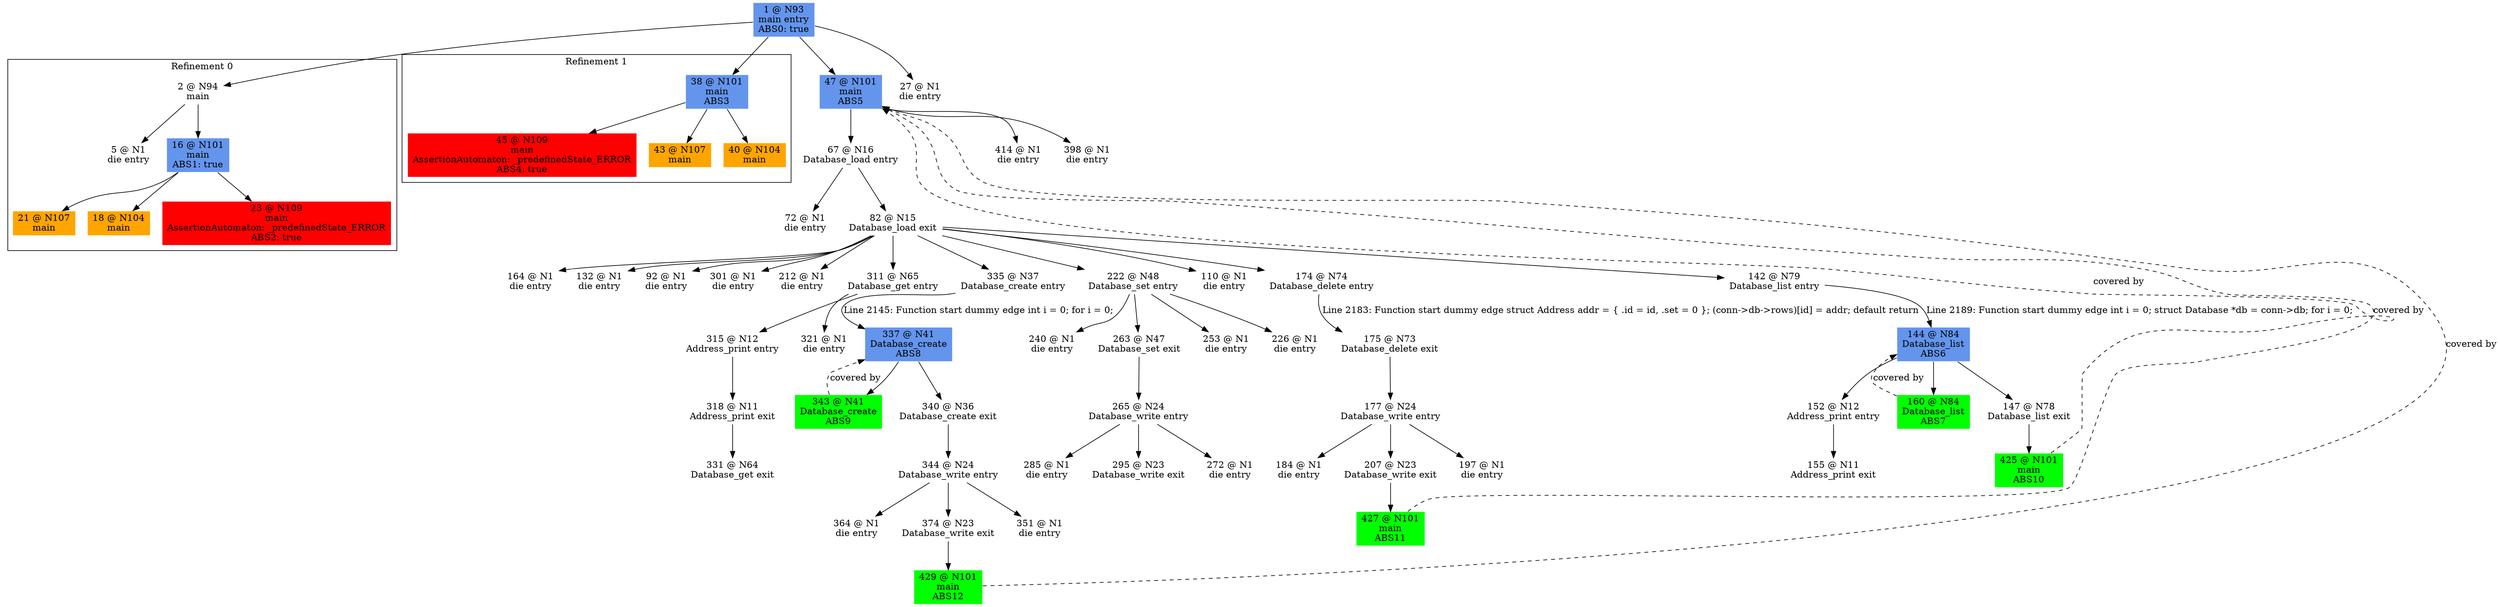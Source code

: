 digraph ARG {
node [style="filled" shape="box" color="white"]
subgraph cluster_0 {
label="Refinement 0"
2 [label="2 @ N94\nmain" id="2"]
5 [label="5 @ N1\ndie entry" id="5"]
16 [fillcolor="cornflowerblue" label="16 @ N101\nmain\nABS1: true" id="16"]
21 [fillcolor="orange" label="21 @ N107\nmain" id="21"]
18 [fillcolor="orange" label="18 @ N104\nmain" id="18"]
23 [fillcolor="red" label="23 @ N109\nmain\nAssertionAutomaton: _predefinedState_ERROR\nABS2: true" id="23"]
2 -> 16 []
2 -> 5 []
16 -> 23 []
16 -> 18 []
16 -> 21 []
}
1 -> 2
subgraph cluster_1 {
label="Refinement 1"
38 [fillcolor="cornflowerblue" label="38 @ N101\nmain\nABS3" id="38"]
45 [fillcolor="red" label="45 @ N109\nmain\nAssertionAutomaton: _predefinedState_ERROR\nABS4: true" id="45"]
43 [fillcolor="orange" label="43 @ N107\nmain" id="43"]
40 [fillcolor="orange" label="40 @ N104\nmain" id="40"]
38 -> 40 []
38 -> 43 []
38 -> 45 []
}
1 -> 38
1 [fillcolor="cornflowerblue" label="1 @ N93\nmain entry\nABS0: true" id="1"]
47 [fillcolor="cornflowerblue" label="47 @ N101\nmain\nABS5" id="47"]
67 [label="67 @ N16\nDatabase_load entry" id="67"]
72 [label="72 @ N1\ndie entry" id="72"]
82 [label="82 @ N15\nDatabase_load exit" id="82"]
311 [label="311 @ N65\nDatabase_get entry" id="311"]
321 [label="321 @ N1\ndie entry" id="321"]
315 [label="315 @ N12\nAddress_print entry" id="315"]
318 [label="318 @ N11\nAddress_print exit" id="318"]
331 [label="331 @ N64\nDatabase_get exit" id="331"]
335 [label="335 @ N37\nDatabase_create entry" id="335"]
337 [fillcolor="cornflowerblue" label="337 @ N41\nDatabase_create\nABS8" id="337"]
343 [fillcolor="green" label="343 @ N41\nDatabase_create\nABS9" id="343"]
340 [label="340 @ N36\nDatabase_create exit" id="340"]
344 [label="344 @ N24\nDatabase_write entry" id="344"]
351 [label="351 @ N1\ndie entry" id="351"]
364 [label="364 @ N1\ndie entry" id="364"]
374 [label="374 @ N23\nDatabase_write exit" id="374"]
429 [fillcolor="green" label="429 @ N101\nmain\nABS12" id="429"]
222 [label="222 @ N48\nDatabase_set entry" id="222"]
226 [label="226 @ N1\ndie entry" id="226"]
240 [label="240 @ N1\ndie entry" id="240"]
253 [label="253 @ N1\ndie entry" id="253"]
263 [label="263 @ N47\nDatabase_set exit" id="263"]
265 [label="265 @ N24\nDatabase_write entry" id="265"]
295 [label="295 @ N23\nDatabase_write exit" id="295"]
272 [label="272 @ N1\ndie entry" id="272"]
285 [label="285 @ N1\ndie entry" id="285"]
110 [label="110 @ N1\ndie entry" id="110"]
174 [label="174 @ N74\nDatabase_delete entry" id="174"]
175 [label="175 @ N73\nDatabase_delete exit" id="175"]
177 [label="177 @ N24\nDatabase_write entry" id="177"]
184 [label="184 @ N1\ndie entry" id="184"]
207 [label="207 @ N23\nDatabase_write exit" id="207"]
427 [fillcolor="green" label="427 @ N101\nmain\nABS11" id="427"]
197 [label="197 @ N1\ndie entry" id="197"]
142 [label="142 @ N79\nDatabase_list entry" id="142"]
144 [fillcolor="cornflowerblue" label="144 @ N84\nDatabase_list\nABS6" id="144"]
147 [label="147 @ N78\nDatabase_list exit" id="147"]
425 [fillcolor="green" label="425 @ N101\nmain\nABS10" id="425"]
152 [label="152 @ N12\nAddress_print entry" id="152"]
155 [label="155 @ N11\nAddress_print exit" id="155"]
160 [fillcolor="green" label="160 @ N84\nDatabase_list\nABS7" id="160"]
164 [label="164 @ N1\ndie entry" id="164"]
132 [label="132 @ N1\ndie entry" id="132"]
92 [label="92 @ N1\ndie entry" id="92"]
301 [label="301 @ N1\ndie entry" id="301"]
212 [label="212 @ N1\ndie entry" id="212"]
414 [label="414 @ N1\ndie entry" id="414"]
398 [label="398 @ N1\ndie entry" id="398"]
27 [label="27 @ N1\ndie entry" id="27"]
1 -> 27 []
1 -> 47 []
425 -> 47 [style="dashed" weight="0" label="covered by"]
427 -> 47 [style="dashed" weight="0" label="covered by"]
429 -> 47 [style="dashed" weight="0" label="covered by"]
47 -> 398 []
47 -> 414 []
47 -> 67 []
67 -> 82 []
67 -> 72 []
82 -> 212 []
82 -> 301 []
82 -> 92 []
82 -> 132 []
82 -> 164 []
82 -> 142 []
82 -> 174 []
82 -> 110 []
82 -> 222 []
82 -> 335 []
82 -> 311 []
311 -> 315 []
311 -> 321 []
315 -> 318 []
318 -> 331 []
335 -> 337 [label="Line 2145: Function start dummy edge int i = 0; for i = 0;" id="335 -> 337"]
343 -> 337 [style="dashed" weight="0" label="covered by"]
337 -> 340 []
337 -> 343 []
340 -> 344 []
344 -> 374 []
344 -> 364 []
344 -> 351 []
374 -> 429 []
222 -> 263 []
222 -> 253 []
222 -> 240 []
222 -> 226 []
263 -> 265 []
265 -> 285 []
265 -> 272 []
265 -> 295 []
174 -> 175 [label="Line 2183: Function start dummy edge struct Address addr = { .id = id, .set = 0 }; (conn->db->rows)[id] = addr; default return" id="174 -> 175"]
175 -> 177 []
177 -> 197 []
177 -> 207 []
177 -> 184 []
207 -> 427 []
142 -> 144 [label="Line 2189: Function start dummy edge int i = 0; struct Database *db = conn->db; for i = 0;" id="142 -> 144"]
160 -> 144 [style="dashed" weight="0" label="covered by"]
144 -> 160 []
144 -> 152 []
144 -> 147 []
147 -> 425 []
152 -> 155 []
}
